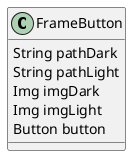 @startuml
'https://plantuml.com/class-diagram

class FrameButton{
String pathDark
String pathLight
Img imgDark
Img imgLight
Button button
}

@enduml